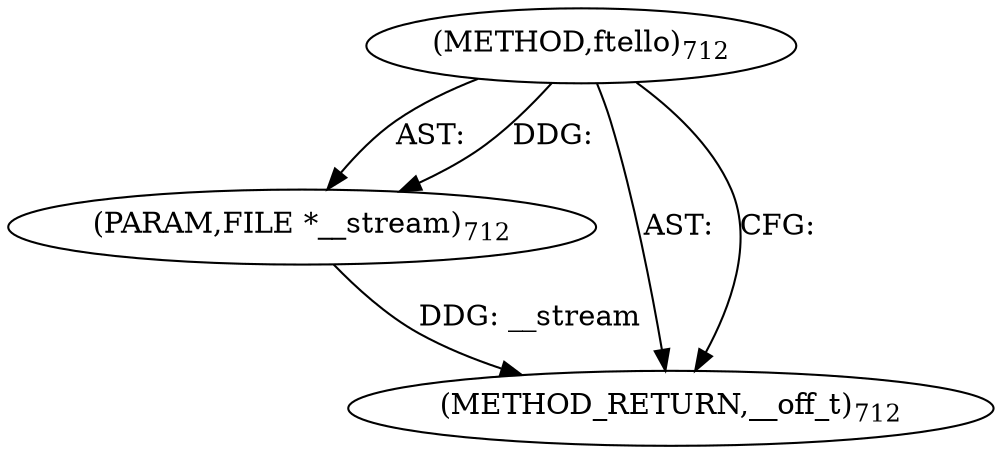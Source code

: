 digraph "ftello" {  
"73899" [label = <(METHOD,ftello)<SUB>712</SUB>> ]
"73900" [label = <(PARAM,FILE *__stream)<SUB>712</SUB>> ]
"73901" [label = <(METHOD_RETURN,__off_t)<SUB>712</SUB>> ]
  "73899" -> "73900"  [ label = "AST: "] 
  "73899" -> "73901"  [ label = "AST: "] 
  "73899" -> "73901"  [ label = "CFG: "] 
  "73900" -> "73901"  [ label = "DDG: __stream"] 
  "73899" -> "73900"  [ label = "DDG: "] 
}
